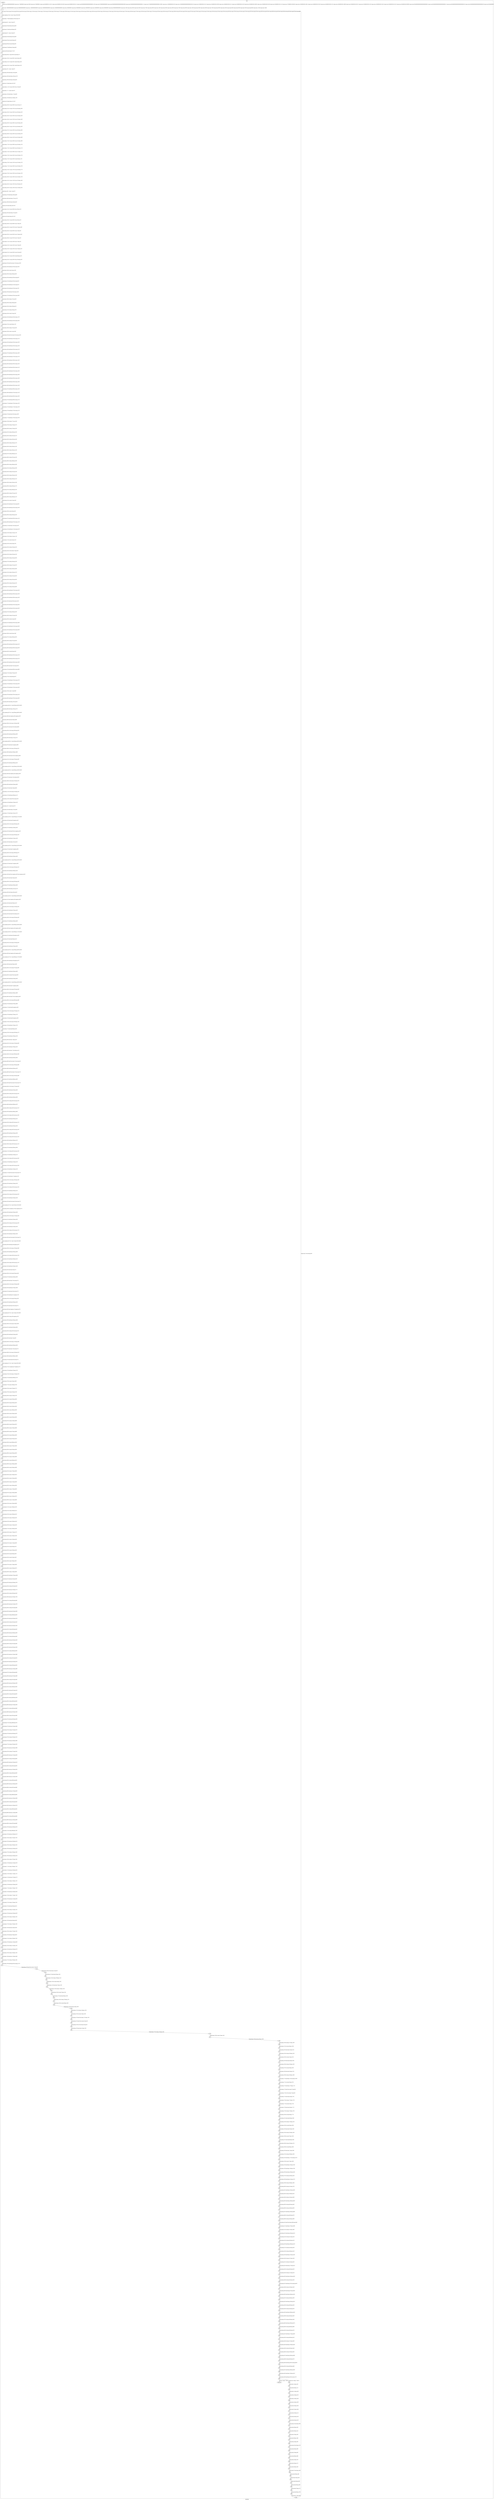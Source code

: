 digraph G {
label="Btor2XCFA";
subgraph cluster_0 {
label="main";
main_init[];
l1[];
l3[];
l4[];
l5[];
l6[];
l7[];
l8[];
l9[];
l10[];
l11[];
l12[];
l13[];
l14[];
l15[];
l16[];
l17[];
l18[];
l19[];
l20[];
l21[];
l22[];
l23[];
l24[];
l25[];
l26[];
l27[];
l28[];
l29[];
l30[];
l31[];
l32[];
l33[];
l34[];
l35[];
l36[];
l37[];
l38[];
l39[];
l40[];
l41[];
l42[];
l43[];
l44[];
l45[];
l46[];
l47[];
l48[];
l49[];
l50[];
l51[];
l52[];
l53[];
l54[];
l55[];
l56[];
l57[];
l58[];
l59[];
l60[];
l61[];
l62[];
l63[];
l64[];
l65[];
l66[];
l67[];
l68[];
l69[];
l70[];
l71[];
l72[];
l73[];
l74[];
l75[];
l76[];
l77[];
l78[];
l79[];
l80[];
l81[];
l82[];
l83[];
l84[];
l85[];
l86[];
l87[];
l88[];
l89[];
l90[];
l91[];
l92[];
l93[];
l94[];
l95[];
l96[];
l97[];
l98[];
l99[];
l100[];
l101[];
l102[];
l103[];
l104[];
l105[];
l106[];
l107[];
l108[];
l109[];
l110[];
l111[];
l112[];
l113[];
l114[];
l115[];
l116[];
l117[];
l118[];
l119[];
l120[];
l121[];
l122[];
l123[];
l124[];
l125[];
l126[];
l127[];
l128[];
l129[];
l130[];
l131[];
l132[];
l133[];
l134[];
l135[];
l136[];
l137[];
l138[];
l139[];
l140[];
l141[];
l142[];
l143[];
l144[];
l145[];
l146[];
l147[];
l148[];
l149[];
l150[];
l151[];
l152[];
l153[];
l154[];
l155[];
l156[];
l157[];
l158[];
l159[];
l160[];
l161[];
l162[];
l163[];
l164[];
l165[];
l166[];
l167[];
l168[];
l169[];
l170[];
l171[];
l172[];
l173[];
l174[];
l175[];
l176[];
l177[];
l178[];
l179[];
l180[];
l181[];
l182[];
l183[];
l184[];
l185[];
l186[];
l187[];
l188[];
l189[];
l190[];
l191[];
l192[];
l193[];
l194[];
l195[];
l196[];
l197[];
l198[];
l199[];
l200[];
l201[];
l202[];
l203[];
l204[];
l205[];
l206[];
l207[];
l208[];
l209[];
l210[];
l211[];
l212[];
l213[];
l214[];
l215[];
l216[];
l217[];
l218[];
l219[];
l220[];
l221[];
l222[];
l223[];
l224[];
l225[];
l226[];
l227[];
l228[];
l229[];
l230[];
l231[];
l232[];
l233[];
l234[];
l235[];
l236[];
l237[];
l238[];
l239[];
l240[];
l241[];
l242[];
l243[];
l244[];
l245[];
l246[];
l247[];
l248[];
l249[];
l250[];
l251[];
l252[];
l253[];
l254[];
l255[];
l256[];
l257[];
l258[];
l259[];
l260[];
l261[];
l262[];
l263[];
l264[];
l265[];
l266[];
l267[];
l268[];
l269[];
l270[];
l271[];
l272[];
l273[];
l274[];
l275[];
l276[];
l277[];
l278[];
l279[];
l280[];
l281[];
l282[];
l283[];
l284[];
l285[];
l286[];
l287[];
l288[];
l289[];
l290[];
l291[];
l292[];
l293[];
l294[];
l295[];
l296[];
l297[];
l298[];
l299[];
l300[];
l301[];
l302[];
l303[];
l304[];
l305[];
l306[];
l307[];
l308[];
l309[];
l310[];
l311[];
l312[];
l313[];
l314[];
l315[];
l316[];
l317[];
l318[];
l319[];
l320[];
l321[];
l322[];
l323[];
l324[];
l325[];
l326[];
l327[];
l328[];
l329[];
l330[];
l331[];
l332[];
l333[];
l334[];
l335[];
l336[];
l337[];
l338[];
l339[];
l340[];
l341[];
l342[];
l343[];
l344[];
l345[];
l346[];
l347[];
l348[];
l349[];
l350[];
l351[];
l352[];
l353[];
l354[];
l355[];
l356[];
l357[];
l358[];
l359[];
l360[];
l361[];
l362[];
l363[];
l364[];
l365[];
l366[];
l367[];
l368[];
l369[];
l370[];
l371[];
l372[];
l373[];
l374[];
l375[];
l376[];
l377[];
l378[];
l379[];
l380[];
l381[];
l382[];
l383[];
l384[];
l385[];
l386[];
l387[];
l388[];
l389[];
l390[];
l391[];
l392[];
l393[];
l394[];
l395[];
l396[];
l397[];
l398[];
l399[];
l400[];
l401[];
l402[];
l403[];
l404[];
l405[];
l406[];
l407[];
l408[];
l409[];
l410[];
l411[];
l412[];
l413[];
l414[];
l415[];
l416[];
l417[];
l418[];
l419[];
l420[];
l421[];
l422[];
l423[];
l424[];
l425[];
l426[];
l427[];
l428[];
l429[];
l430[];
l431[];
l432[];
l433[];
l434[];
l435[];
l436[];
l437[];
l438[];
l439[];
l440[];
l441[];
l442[];
l443[];
l444[];
l445[];
l446[];
l447[];
l448[];
l449[];
l450[];
l451[];
l452[];
l453[];
l454[];
l455[];
l456[];
l457[];
l458[];
l459[];
l460[];
l461[];
l462[];
l463[];
l464[];
l465[];
l466[];
l467[];
l468[];
l469[];
l470[];
l471[];
l472[];
l473[];
l474[];
l475[];
l476[];
l477[];
l478[];
l479[];
l480[];
l481[];
l482[];
l483[];
l484[];
l485[];
l486[];
l487[];
l488[];
l489[];
l490[];
l491[];
l492[];
l493[];
l494[];
l495[];
l496[];
l497[];
l498[];
l499[];
l500[];
l501[];
l502[];
l503[];
l504[];
l505[];
l506[];
l507[];
l508[];
l509[];
l510[];
l511[];
l512[];
l513[];
l514[];
l515[];
l516[];
l517[];
l518[];
l519[];
l520[];
l521[];
l522[];
l523[];
l524[];
l525[];
l526[];
l527[];
l528[];
l529[];
l530[];
l531[];
l532[];
l533[];
l534[];
l535[];
l536[];
l537[];
l538[];
l539[];
l540[];
l541[];
l542[];
l543[];
l544[];
l545[];
l546[];
l547[];
l548[];
l549[];
l550[];
l551[];
l552[];
l553[];
l554[];
l555[];
l556[];
l557[];
l558[];
l559[];
l560[];
l561[];
l562[];
l563[];
l564[];
l565[];
l566[];
l567[];
l568[];
l569[];
l570[];
l571[];
l572[];
l573[];
l574[];
l575[];
l576[];
l577[];
l578[];
l579[];
l580[];
l581[];
l582[];
l583[];
l584[];
l585[];
l586[];
l587[];
l588[];
l589[];
l590[];
l591[];
l592[];
l593[];
l594[];
l595[];
l596[];
l597[];
l598[];
l599[];
l600[];
l601[];
l602[];
l603[];
l604[];
l605[];
l606[];
l607[];
l608[];
l609[];
l610[];
l611[];
l612[];
l613[];
l614[];
l615[];
l616[];
l617[];
l618[];
l619[];
l620[];
l621[];
l622[];
l623[];
l624[];
l625[];
l626[];
l627[];
l628[];
l629[];
l630[];
l631[];
l632[];
l633[];
l634[];
l635[];
l636[];
l637[];
l638[];
l639[];
l640[];
l641[];
l642[];
l643[];
l644[];
l645[];
l646[];
l647[];
l648[];
l649[];
l650[];
l651[];
l652[];
l653[];
l654[];
l655[];
l656[];
l657[];
l658[];
l659[];
l660[];
l661[];
l662[];
main_error[];
l663[];
l664[];
l665[];
l666[];
l667[];
l668[];
l669[];
l670[];
l671[];
l672[];
l673[];
l674[];
l675[];
l676[];
l677[];
l678[];
l679[];
l680[];
l681[];
l682[];
l683[];
l684[];
l685[];
l686[];
l687[];
l688[];
l689[];
l690[];
l691[];
l692[];
l693[];
l694[];
l695[];
main_init -> l1 [label="[(assign const_6 #b0000000000000000),(assign const_17 #b00000000),(assign const_30 #b0),(assign const_75 #b00000001),(assign const_80 #b0000011011101011),(assign const_82 #b0000011001100100),(assign const_84 #b0000011000110111),(assign const_86 #b00000000000000000000000000111100),(assign const_87 #b0000000000000000),(assign const_89 #b00000000000000000000000000010000),(assign const_92 #b00000000000000000000000000001111),(assign const_107 #b00000000000000000000000011100001),(assign const_114 #b0000000010011010),(assign const_116 #b00000000000000000000000010010110),(assign const_122 #b0000100011011101),(assign const_124 #b0000100101100100),(assign const_126 #b0000100100110111),(assign const_128 #b0000100011011010),(assign const_130 #b0000100101100001),(assign const_132 #b0000100100110100),(assign const_135 #b0000011010111110),(assign const_137 #b0000011010010001),(assign const_142 #b0000100011100011),(assign const_144 #b0000100101101010),(assign const_146 #b0000100100111101),(assign const_148 #b0000100011100000),(assign const_150 #b0000100101100111),(assign const_152 #b0000100100111010),(assign const_154 #b0000100011100110),(assign const_156 #b0000100101101101),(assign const_158 #b0000100101000000),(assign const_382 #b00000000000000000000000000000001),(assign const_385 #b00000000000000000000000000000111),(assign const_394 #b00000000000000000000000000001010),(assign const_403 #b00000000000000000000000000000100),(assign const_526 #b00000000)] "];
l3 -> l4 [label="[(havoc input_79),(havoc input_81),(havoc input_83),(havoc input_85),(havoc input_104),(havoc input_113),(havoc input_115),(havoc input_121),(havoc input_123),(havoc input_125),(havoc input_127),(havoc input_129),(havoc input_131),(havoc input_133),(havoc input_134),(havoc input_136),(havoc input_138),(havoc input_139),(havoc input_140),(havoc input_141),(havoc input_143),(havoc input_145),(havoc input_147),(havoc input_149),(havoc input_151),(havoc input_153),(havoc input_155),(havoc input_157),(havoc input_159),(havoc input_185),(havoc input_197),(havoc input_198),(havoc input_202),(havoc input_203),(havoc input_207),(havoc input_210),(havoc input_213),(havoc input_214),(havoc input_218),(havoc input_219),(havoc input_220),(havoc input_236),(havoc input_276),(havoc input_310),(havoc input_312),(havoc input_322),(havoc input_325),(havoc input_329),(havoc input_333),(havoc input_336),(havoc input_343),(havoc input_345),(havoc input_353),(havoc input_367),(havoc input_369)] "];
l4 -> l5 [label="[(assign comparison_76 (ite (= const_75 state_18) #b1 #b0))] "];
l5 -> l6 [label="[(assign binary_77 (bvand comparison_76 (bvnot state_73)))] "];
l6 -> l7 [label="[(assign binary_88 (++ state_15 const_87))] "];
l7 -> l8 [label="[(assign binary_90 (bvashr binary_88 const_89))] "];
l8 -> l9 [label="[(assign binary_91 (bvadd const_86 binary_90))] "];
l9 -> l10 [label="[(assign binary_93 (++ state_13 const_87))] "];
l10 -> l11 [label="[(assign binary_94 (bvashr binary_93 const_89))] "];
l11 -> l12 [label="[(assign binary_95 (bvmul const_92 binary_94))] "];
l12 -> l13 [label="[(assign binary_96 (bvmul const_92 binary_95))] "];
l13 -> l14 [label="[(assign binary_97 (bvadd binary_91 binary_96))] "];
l14 -> l15 [label="[(assign slice_98 (extract binary_97 0 16))] "];
l15 -> l16 [label="[(assign ternary_99 (ite (= input_85 #b1) slice_98 state_7))] "];
l16 -> l17 [label="[(assign ternary_100 (ite (= input_83 #b1) const_84 ternary_99))] "];
l17 -> l18 [label="[(assign ternary_101 (ite (= input_81 #b1) const_82 ternary_100))] "];
l18 -> l19 [label="[(assign ternary_102 (ite (= input_79 #b1) const_80 ternary_101))] "];
l19 -> l20 [label="[(assign binary_105 (++ state_7 const_87))] "];
l20 -> l21 [label="[(assign binary_106 (bvashr binary_105 const_89))] "];
l21 -> l22 [label="[(assign binary_108 (bvsrem binary_106 const_107))] "];
l22 -> l23 [label="[(assign binary_109 (bvsdiv binary_108 const_92))] "];
l23 -> l24 [label="[(assign slice_110 (extract binary_109 0 16))] "];
l24 -> l25 [label="[(assign ternary_111 (ite (= input_104 #b1) slice_110 state_9))] "];
l25 -> l26 [label="[(assign binary_117 (++ state_9 const_87))] "];
l26 -> l27 [label="[(assign binary_118 (bvashr binary_117 const_89))] "];
l27 -> l28 [label="[(assign binary_119 (bvadd const_116 binary_118))] "];
l28 -> l29 [label="[(assign slice_120 (extract binary_119 0 16))] "];
l29 -> l30 [label="[(assign ternary_160 (ite (= input_159 #b1) const_132 state_11))] "];
l30 -> l31 [label="[(assign ternary_161 (ite (= input_157 #b1) const_158 ternary_160))] "];
l31 -> l32 [label="[(assign ternary_162 (ite (= input_155 #b1) const_156 ternary_161))] "];
l32 -> l33 [label="[(assign ternary_163 (ite (= input_153 #b1) const_154 ternary_162))] "];
l33 -> l34 [label="[(assign ternary_164 (ite (= input_151 #b1) const_152 ternary_163))] "];
l34 -> l35 [label="[(assign ternary_165 (ite (= input_149 #b1) const_150 ternary_164))] "];
l35 -> l36 [label="[(assign ternary_166 (ite (= input_147 #b1) const_148 ternary_165))] "];
l36 -> l37 [label="[(assign ternary_167 (ite (= input_145 #b1) const_146 ternary_166))] "];
l37 -> l38 [label="[(assign ternary_168 (ite (= input_143 #b1) const_144 ternary_167))] "];
l38 -> l39 [label="[(assign ternary_169 (ite (= input_141 #b1) const_142 ternary_168))] "];
l39 -> l40 [label="[(assign ternary_170 (ite (= input_140 #b1) const_132 ternary_169))] "];
l40 -> l41 [label="[(assign ternary_171 (ite (= input_139 #b1) const_130 ternary_170))] "];
l41 -> l42 [label="[(assign ternary_172 (ite (= input_138 #b1) const_128 ternary_171))] "];
l42 -> l43 [label="[(assign ternary_173 (ite (= input_136 #b1) const_137 ternary_172))] "];
l43 -> l44 [label="[(assign ternary_174 (ite (= input_134 #b1) const_135 ternary_173))] "];
l44 -> l45 [label="[(assign ternary_175 (ite (= input_133 #b1) const_84 ternary_174))] "];
l45 -> l46 [label="[(assign ternary_176 (ite (= input_131 #b1) const_132 ternary_175))] "];
l46 -> l47 [label="[(assign ternary_177 (ite (= input_129 #b1) const_130 ternary_176))] "];
l47 -> l48 [label="[(assign ternary_178 (ite (= input_127 #b1) const_128 ternary_177))] "];
l48 -> l49 [label="[(assign ternary_179 (ite (= input_125 #b1) const_126 ternary_178))] "];
l49 -> l50 [label="[(assign ternary_180 (ite (= input_123 #b1) const_124 ternary_179))] "];
l50 -> l51 [label="[(assign ternary_181 (ite (= input_121 #b1) const_122 ternary_180))] "];
l51 -> l52 [label="[(assign ternary_182 (ite (= input_115 #b1) slice_120 ternary_181))] "];
l52 -> l53 [label="[(assign ternary_183 (ite (= input_113 #b1) const_114 ternary_182))] "];
l53 -> l54 [label="[(assign binary_186 (++ state_11 const_87))] "];
l54 -> l55 [label="[(assign binary_187 (bvashr binary_186 const_89))] "];
l55 -> l56 [label="[(assign binary_188 (bvsrem binary_187 const_107))] "];
l56 -> l57 [label="[(assign binary_189 (bvsdiv binary_188 const_92))] "];
l57 -> l58 [label="[(assign slice_190 (extract binary_189 0 16))] "];
l58 -> l59 [label="[(assign ternary_191 (ite (= input_185 #b1) slice_190 state_13))] "];
l59 -> l60 [label="[(assign binary_193 (bvsrem binary_187 const_92))] "];
l60 -> l61 [label="[(assign slice_194 (extract binary_193 0 16))] "];
l61 -> l62 [label="[(assign ternary_195 (ite (= input_185 #b1) slice_194 state_15))] "];
l62 -> l63 [label="[(assign ternary_199 (ite (= input_198 #b1) const_75 state_18))] "];
l63 -> l64 [label="[(assign ternary_200 (ite (= input_197 #b1) const_75 ternary_199))] "];
l64 -> l65 [label="[(assign ternary_204 (ite (= input_203 #b1) const_75 state_20))] "];
l65 -> l66 [label="[(assign ternary_205 (ite (= input_202 #b1) const_75 ternary_204))] "];
l66 -> l67 [label="[(assign ternary_208 (ite (= input_207 #b1) const_75 state_22))] "];
l67 -> l68 [label="[(assign ternary_211 (ite (= input_210 #b1) const_75 state_24))] "];
l68 -> l69 [label="[(assign ternary_215 (ite (= input_214 #b1) const_75 state_26))] "];
l69 -> l70 [label="[(assign ternary_216 (ite (= input_213 #b1) const_75 ternary_215))] "];
l70 -> l71 [label="[(assign ternary_221 (ite (= input_220 #b1) const_132 state_28))] "];
l71 -> l72 [label="[(assign ternary_222 (ite (= input_219 #b1) slice_98 ternary_221))] "];
l72 -> l73 [label="[(assign ternary_223 (ite (= input_218 #b1) slice_120 ternary_222))] "];
l73 -> l74 [label="[(assign binary_225 (bvand (bvnot state_31) (bvnot input_159)))] "];
l74 -> l75 [label="[(assign binary_226 (bvand binary_225 (bvnot input_220)))] "];
l75 -> l76 [label="[(assign binary_228 (bvor state_33 input_159))] "];
l76 -> l77 [label="[(assign binary_229 (bvor binary_228 input_220))] "];
l77 -> l78 [label="[(assign binary_230 (bvand binary_229 (bvnot input_85)))] "];
l78 -> l79 [label="[(assign binary_231 (bvand binary_230 (bvnot input_83)))] "];
l79 -> l80 [label="[(assign binary_232 (bvand binary_231 (bvnot input_81)))] "];
l80 -> l81 [label="[(assign binary_233 (bvand binary_232 (bvnot input_79)))] "];
l81 -> l82 [label="[(assign binary_235 (bvand state_35 (bvnot input_104)))] "];
l82 -> l83 [label="[(assign binary_237 (bvand binary_235 (bvnot input_236)))] "];
l83 -> l84 [label="[(assign binary_238 (bvor binary_237 input_85))] "];
l84 -> l85 [label="[(assign binary_239 (bvor binary_238 input_83))] "];
l85 -> l86 [label="[(assign binary_240 (bvor binary_239 input_81))] "];
l86 -> l87 [label="[(assign binary_241 (bvor binary_240 input_79))] "];
l87 -> l88 [label="[(assign binary_243 (bvor state_37 input_104))] "];
l88 -> l89 [label="[(assign binary_244 (bvand binary_243 (bvnot input_115)))] "];
l89 -> l90 [label="[(assign binary_245 (bvand binary_244 (bvnot input_218)))] "];
l90 -> l91 [label="[(assign binary_247 (bvor state_39 input_115))] "];
l91 -> l92 [label="[(assign binary_248 (bvor binary_247 input_218))] "];
l92 -> l93 [label="[(assign binary_250 (bvor state_41 input_236))] "];
l93 -> l94 [label="[(assign binary_252 (bvand (bvnot state_43) (bvnot input_159)))] "];
l94 -> l95 [label="[(assign binary_253 (bvand binary_252 (bvnot input_157)))] "];
l95 -> l96 [label="[(assign binary_254 (bvand binary_253 (bvnot input_155)))] "];
l96 -> l97 [label="[(assign binary_255 (bvand binary_254 (bvnot input_153)))] "];
l97 -> l98 [label="[(assign binary_256 (bvand binary_255 (bvnot input_151)))] "];
l98 -> l99 [label="[(assign binary_257 (bvand binary_256 (bvnot input_149)))] "];
l99 -> l100 [label="[(assign binary_258 (bvand binary_257 (bvnot input_147)))] "];
l100 -> l101 [label="[(assign binary_259 (bvand binary_258 (bvnot input_145)))] "];
l101 -> l102 [label="[(assign binary_260 (bvand binary_259 (bvnot input_143)))] "];
l102 -> l103 [label="[(assign binary_261 (bvand binary_260 (bvnot input_141)))] "];
l103 -> l104 [label="[(assign binary_262 (bvand binary_261 (bvnot input_140)))] "];
l104 -> l105 [label="[(assign binary_263 (bvand binary_262 (bvnot input_139)))] "];
l105 -> l106 [label="[(assign binary_264 (bvand binary_263 (bvnot input_138)))] "];
l106 -> l107 [label="[(assign binary_265 (bvand binary_264 (bvnot input_136)))] "];
l107 -> l108 [label="[(assign binary_266 (bvand binary_265 (bvnot input_134)))] "];
l108 -> l109 [label="[(assign binary_267 (bvand binary_266 (bvnot input_133)))] "];
l109 -> l110 [label="[(assign binary_268 (bvand binary_267 (bvnot input_131)))] "];
l110 -> l111 [label="[(assign binary_269 (bvand binary_268 (bvnot input_129)))] "];
l111 -> l112 [label="[(assign binary_270 (bvand binary_269 (bvnot input_127)))] "];
l112 -> l113 [label="[(assign binary_271 (bvand binary_270 (bvnot input_125)))] "];
l113 -> l114 [label="[(assign binary_272 (bvand binary_271 (bvnot input_123)))] "];
l114 -> l115 [label="[(assign binary_273 (bvand binary_272 (bvnot input_121)))] "];
l115 -> l116 [label="[(assign binary_275 (bvand state_45 (bvnot input_185)))] "];
l116 -> l117 [label="[(assign binary_277 (bvand binary_275 (bvnot input_276)))] "];
l117 -> l118 [label="[(assign binary_278 (bvor binary_277 input_159))] "];
l118 -> l119 [label="[(assign binary_279 (bvor binary_278 input_157))] "];
l119 -> l120 [label="[(assign binary_280 (bvor binary_279 input_155))] "];
l120 -> l121 [label="[(assign binary_281 (bvor binary_280 input_153))] "];
l121 -> l122 [label="[(assign binary_282 (bvor binary_281 input_151))] "];
l122 -> l123 [label="[(assign binary_283 (bvor binary_282 input_149))] "];
l123 -> l124 [label="[(assign binary_284 (bvor binary_283 input_147))] "];
l124 -> l125 [label="[(assign binary_285 (bvor binary_284 input_145))] "];
l125 -> l126 [label="[(assign binary_286 (bvor binary_285 input_143))] "];
l126 -> l127 [label="[(assign binary_287 (bvor binary_286 input_141))] "];
l127 -> l128 [label="[(assign binary_288 (bvor binary_287 input_140))] "];
l128 -> l129 [label="[(assign binary_289 (bvor binary_288 input_139))] "];
l129 -> l130 [label="[(assign binary_290 (bvor binary_289 input_138))] "];
l130 -> l131 [label="[(assign binary_291 (bvor binary_290 input_136))] "];
l131 -> l132 [label="[(assign binary_292 (bvor binary_291 input_134))] "];
l132 -> l133 [label="[(assign binary_293 (bvor binary_292 input_133))] "];
l133 -> l134 [label="[(assign binary_294 (bvor binary_293 input_131))] "];
l134 -> l135 [label="[(assign binary_295 (bvor binary_294 input_129))] "];
l135 -> l136 [label="[(assign binary_296 (bvor binary_295 input_127))] "];
l136 -> l137 [label="[(assign binary_297 (bvor binary_296 input_125))] "];
l137 -> l138 [label="[(assign binary_298 (bvor binary_297 input_123))] "];
l138 -> l139 [label="[(assign binary_299 (bvor binary_298 input_121))] "];
l139 -> l140 [label="[(assign binary_301 (bvor state_47 input_185))] "];
l140 -> l141 [label="[(assign binary_302 (bvand binary_301 (bvnot input_85)))] "];
l141 -> l142 [label="[(assign binary_303 (bvand binary_302 (bvnot input_219)))] "];
l142 -> l143 [label="[(assign binary_305 (bvor state_49 input_85))] "];
l143 -> l144 [label="[(assign binary_306 (bvor binary_305 input_219))] "];
l144 -> l145 [label="[(assign binary_307 (bvand binary_306 (bvnot input_115)))] "];
l145 -> l146 [label="[(assign binary_308 (bvand binary_307 (bvnot input_113)))] "];
l146 -> l147 [label="[(assign binary_311 (bvand state_51 (bvnot input_310)))] "];
l147 -> l148 [label="[(assign binary_313 (bvand binary_311 (bvnot input_312)))] "];
l148 -> l149 [label="[(assign binary_314 (bvor binary_313 input_115))] "];
l149 -> l150 [label="[(assign binary_315 (bvor binary_314 input_113))] "];
l150 -> l151 [label="[(assign binary_317 (bvor state_53 input_312))] "];
l151 -> l152 [label="[(assign binary_319 (bvor state_55 input_276))] "];
l152 -> l153 [label="[(assign binary_320 (bvor binary_319 input_310))] "];
l153 -> l154 [label="[(assign binary_323 (bvor (bvnot state_57) input_322))] "];
l154 -> l155 [label="[(assign binary_324 (bvor binary_323 input_214))] "];
l155 -> l156 [label="[(assign binary_326 (bvor binary_324 input_325))] "];
l156 -> l157 [label="[(assign binary_327 (bvor binary_326 input_210))] "];
l157 -> l158 [label="[(assign binary_328 (bvor binary_327 input_207))] "];
l158 -> l159 [label="[(assign binary_330 (bvor binary_328 input_329))] "];
l159 -> l160 [label="[(assign binary_331 (bvor binary_330 input_197))] "];
l160 -> l161 [label="[(assign binary_332 (bvor binary_331 input_202))] "];
l161 -> l162 [label="[(assign binary_334 (bvor binary_332 input_333))] "];
l162 -> l163 [label="[(assign binary_335 (bvor binary_334 input_213))] "];
l163 -> l164 [label="[(assign binary_337 (bvor binary_335 input_336))] "];
l164 -> l165 [label="[(assign binary_338 (bvand binary_337 (bvnot input_220)))] "];
l165 -> l166 [label="[(assign binary_339 (bvand binary_338 (bvnot input_219)))] "];
l166 -> l167 [label="[(assign binary_340 (bvand binary_339 (bvnot input_218)))] "];
l167 -> l168 [label="[(assign binary_342 (bvand state_59 (bvnot input_322)))] "];
l168 -> l169 [label="[(assign binary_344 (bvand binary_342 (bvnot input_343)))] "];
l169 -> l170 [label="[(assign binary_346 (bvand binary_344 (bvnot input_345)))] "];
l170 -> l171 [label="[(assign binary_347 (bvor binary_346 input_220))] "];
l171 -> l172 [label="[(assign binary_348 (bvor binary_347 input_219))] "];
l172 -> l173 [label="[(assign binary_350 (bvor state_61 input_343))] "];
l173 -> l174 [label="[(assign binary_351 (bvand binary_350 (bvnot input_198)))] "];
l174 -> l175 [label="[(assign binary_352 (bvand binary_351 (bvnot input_203)))] "];
l175 -> l176 [label="[(assign binary_354 (bvand binary_352 (bvnot input_353)))] "];
l176 -> l177 [label="[(assign binary_356 (bvor state_63 input_198))] "];
l177 -> l178 [label="[(assign binary_357 (bvor binary_356 input_203))] "];
l178 -> l179 [label="[(assign binary_358 (bvor binary_357 input_353))] "];
l179 -> l180 [label="[(assign binary_359 (bvand binary_358 (bvnot input_214)))] "];
l180 -> l181 [label="[(assign binary_360 (bvand binary_359 (bvnot input_325)))] "];
l181 -> l182 [label="[(assign binary_362 (bvor state_65 input_345))] "];
l182 -> l183 [label="[(assign binary_363 (bvand binary_362 (bvnot input_210)))] "];
l183 -> l184 [label="[(assign binary_364 (bvand binary_363 (bvnot input_207)))] "];
l184 -> l185 [label="[(assign binary_365 (bvand binary_364 (bvnot input_329)))] "];
l185 -> l186 [label="[(assign binary_368 (bvand state_67 (bvnot input_367)))] "];
l186 -> l187 [label="[(assign binary_370 (bvand binary_368 (bvnot input_369)))] "];
l187 -> l188 [label="[(assign binary_371 (bvor binary_370 input_218))] "];
l188 -> l189 [label="[(assign binary_373 (bvor state_69 input_367))] "];
l189 -> l190 [label="[(assign binary_374 (bvand binary_373 (bvnot input_197)))] "];
l190 -> l191 [label="[(assign binary_375 (bvand binary_374 (bvnot input_202)))] "];
l191 -> l192 [label="[(assign binary_376 (bvand binary_375 (bvnot input_333)))] "];
l192 -> l193 [label="[(assign binary_378 (bvor state_71 input_369))] "];
l193 -> l194 [label="[(assign binary_379 (bvand binary_378 (bvnot input_213)))] "];
l194 -> l195 [label="[(assign binary_380 (bvand binary_379 (bvnot input_336)))] "];
l195 -> l196 [label="[(assign binary_383 (bvsrem binary_106 const_92))] "];
l196 -> l197 [label="[(assign comparison_384 (ite (= const_382 binary_383) #b1 #b0))] "];
l197 -> l198 [label="[(assign binary_386 (bvsdiv binary_106 const_107))] "];
l198 -> l199 [label="[(assign comparison_387 (ite (= const_385 binary_386) #b1 #b0))] "];
l199 -> l200 [label="[(assign binary_388 (bvand comparison_384 comparison_387))] "];
l200 -> l201 [label="[(assign binary_389 (bvand state_35 binary_388))] "];
l201 -> l202 [label="[(assign binary_390 (bvor (bvnot input_104) binary_389))] "];
l202 -> l203 [label="[(assign binary_391 (bvand state_35 (bvnot binary_388)))] "];
l203 -> l204 [label="[(assign binary_392 (bvor (bvnot input_236) binary_391))] "];
l204 -> l205 [label="[(assign binary_393 (bvand binary_390 binary_392))] "];
l205 -> l206 [label="[(assign binary_395 (bvsdiv binary_187 const_107))] "];
l206 -> l207 [label="[(assign comparison_396 (ite (= const_394 binary_395) #b1 #b0))] "];
l207 -> l208 [label="[(assign binary_397 (bvand state_45 comparison_396))] "];
l208 -> l209 [label="[(assign binary_398 (bvor (bvnot input_185) binary_397))] "];
l209 -> l210 [label="[(assign binary_399 (bvand binary_393 binary_398))] "];
l210 -> l211 [label="[(assign binary_400 (bvand state_45 (bvnot comparison_396)))] "];
l211 -> l212 [label="[(assign binary_401 (bvor (bvnot input_276) binary_400))] "];
l212 -> l213 [label="[(assign binary_402 (bvand binary_399 binary_401))] "];
l213 -> l214 [label="[(assign comparison_404 (ite (= const_403 binary_193) #b1 #b0))] "];
l214 -> l215 [label="[(assign comparison_405 (ite (= const_394 binary_189) #b1 #b0))] "];
l215 -> l216 [label="[(assign binary_406 (bvand comparison_404 comparison_405))] "];
l216 -> l217 [label="[(assign binary_407 (bvand state_51 (bvnot binary_406)))] "];
l217 -> l218 [label="[(assign binary_408 (bvor (bvnot input_310) binary_407))] "];
l218 -> l219 [label="[(assign binary_409 (bvand binary_402 binary_408))] "];
l219 -> l220 [label="[(assign binary_410 (bvand state_51 binary_406))] "];
l220 -> l221 [label="[(assign binary_411 (bvor (bvnot input_312) binary_410))] "];
l221 -> l222 [label="[(assign binary_412 (bvand binary_409 binary_411))] "];
l222 -> l223 [label="[(assign binary_413 (bvor state_59 (bvnot input_322)))] "];
l223 -> l224 [label="[(assign binary_414 (bvand binary_412 binary_413))] "];
l224 -> l225 [label="[(assign binary_415 (++ state_28 const_87))] "];
l225 -> l226 [label="[(assign binary_416 (bvashr binary_415 const_89))] "];
l226 -> l227 [label="[(assign binary_417 (bvsdiv binary_416 const_107))] "];
l227 -> l228 [label="[(assign comparison_418 (ite (= const_382 binary_417) #b1 #b0))] "];
l228 -> l229 [label="[(assign binary_419 (bvand state_59 comparison_418))] "];
l229 -> l230 [label="[(assign binary_420 (bvor (bvnot input_343) binary_419))] "];
l230 -> l231 [label="[(assign binary_421 (bvand binary_414 binary_420))] "];
l231 -> l232 [label="[(assign binary_422 (bvand state_59 (bvnot comparison_418)))] "];
l232 -> l233 [label="[(assign binary_423 (bvor (bvnot input_345) binary_422))] "];
l233 -> l234 [label="[(assign binary_424 (bvand binary_421 binary_423))] "];
l234 -> l235 [label="[(assign binary_425 (bvsrem binary_416 const_92))] "];
l235 -> l236 [label="[(assign comparison_426 (ite (= const_382 binary_425) #b1 #b0))] "];
l236 -> l237 [label="[(assign binary_427 (bvand state_61 comparison_426))] "];
l237 -> l238 [label="[(assign binary_428 (bvor (bvnot input_198) binary_427))] "];
l238 -> l239 [label="[(assign binary_429 (bvand binary_424 binary_428))] "];
l239 -> l240 [label="[(assign comparison_430 (ite (= const_403 binary_425) #b1 #b0))] "];
l240 -> l241 [label="[(assign binary_431 (bvand state_61 comparison_430))] "];
l241 -> l242 [label="[(assign binary_432 (bvor (bvnot input_203) binary_431))] "];
l242 -> l243 [label="[(assign binary_433 (bvand binary_429 binary_432))] "];
l243 -> l244 [label="[(assign binary_434 (bvand (bvnot comparison_426) (bvnot comparison_430)))] "];
l244 -> l245 [label="[(assign binary_435 (bvand state_61 binary_434))] "];
l245 -> l246 [label="[(assign binary_436 (bvor (bvnot input_353) binary_435))] "];
l246 -> l247 [label="[(assign binary_437 (bvand binary_433 binary_436))] "];
l247 -> l248 [label="[(assign binary_438 (bvsrem binary_416 const_107))] "];
l248 -> l249 [label="[(assign binary_439 (bvsdiv binary_438 const_92))] "];
l249 -> l250 [label="[(assign comparison_440 (ite (= const_394 binary_439) #b1 #b0))] "];
l250 -> l251 [label="[(assign binary_441 (bvand comparison_430 comparison_440))] "];
l251 -> l252 [label="[(assign binary_442 (bvand state_63 binary_441))] "];
l252 -> l253 [label="[(assign binary_443 (bvor (bvnot input_214) binary_442))] "];
l253 -> l254 [label="[(assign binary_444 (bvand binary_437 binary_443))] "];
l254 -> l255 [label="[(assign binary_445 (bvand state_63 (bvnot binary_441)))] "];
l255 -> l256 [label="[(assign binary_446 (bvor (bvnot input_325) binary_445))] "];
l256 -> l257 [label="[(assign binary_447 (bvand binary_444 binary_446))] "];
l257 -> l258 [label="[(assign comparison_448 (ite (= const_385 binary_439) #b1 #b0))] "];
l258 -> l259 [label="[(assign binary_449 (bvand comparison_426 comparison_448))] "];
l259 -> l260 [label="[(assign comparison_450 (ite (= const_394 binary_417) #b1 #b0))] "];
l260 -> l261 [label="[(assign binary_451 (bvand binary_449 comparison_450))] "];
l261 -> l262 [label="[(assign binary_452 (bvand state_65 binary_451))] "];
l262 -> l263 [label="[(assign binary_453 (bvor (bvnot input_210) binary_452))] "];
l263 -> l264 [label="[(assign binary_454 (bvand binary_447 binary_453))] "];
l264 -> l265 [label="[(assign comparison_455 (ite (= const_403 binary_439) #b1 #b0))] "];
l265 -> l266 [label="[(assign binary_456 (bvand comparison_426 comparison_455))] "];
l266 -> l267 [label="[(assign comparison_457 (ite (= const_385 binary_417) #b1 #b0))] "];
l267 -> l268 [label="[(assign binary_458 (bvand binary_456 comparison_457))] "];
l268 -> l269 [label="[(assign binary_459 (bvand state_65 binary_458))] "];
l269 -> l270 [label="[(assign binary_460 (bvor (bvnot input_207) binary_459))] "];
l270 -> l271 [label="[(assign binary_461 (bvand binary_454 binary_460))] "];
l271 -> l272 [label="[(assign binary_462 (bvor state_65 (bvnot input_329)))] "];
l272 -> l273 [label="[(assign binary_463 (bvand binary_461 binary_462))] "];
l273 -> l274 [label="[(assign comparison_464 (ite (= const_382 binary_439) #b1 #b0))] "];
l274 -> l275 [label="[(assign binary_465 (bvand state_67 comparison_464))] "];
l275 -> l276 [label="[(assign binary_466 (bvor (bvnot input_367) binary_465))] "];
l276 -> l277 [label="[(assign binary_467 (bvand binary_463 binary_466))] "];
l277 -> l278 [label="[(assign binary_468 (bvand state_67 (bvnot comparison_464)))] "];
l278 -> l279 [label="[(assign binary_469 (bvor (bvnot input_369) binary_468))] "];
l279 -> l280 [label="[(assign binary_470 (bvand binary_467 binary_469))] "];
l280 -> l281 [label="[(assign binary_471 (bvand state_69 comparison_426))] "];
l281 -> l282 [label="[(assign binary_472 (bvor (bvnot input_197) binary_471))] "];
l282 -> l283 [label="[(assign binary_473 (bvand binary_470 binary_472))] "];
l283 -> l284 [label="[(assign binary_474 (bvand state_69 comparison_430))] "];
l284 -> l285 [label="[(assign binary_475 (bvor (bvnot input_202) binary_474))] "];
l285 -> l286 [label="[(assign binary_476 (bvand binary_473 binary_475))] "];
l286 -> l287 [label="[(assign binary_477 (bvand state_69 binary_434))] "];
l287 -> l288 [label="[(assign binary_478 (bvor (bvnot input_333) binary_477))] "];
l288 -> l289 [label="[(assign binary_479 (bvand binary_476 binary_478))] "];
l289 -> l290 [label="[(assign binary_480 (bvand state_71 binary_441))] "];
l290 -> l291 [label="[(assign binary_481 (bvor (bvnot input_213) binary_480))] "];
l291 -> l292 [label="[(assign binary_482 (bvand binary_479 binary_481))] "];
l292 -> l293 [label="[(assign binary_483 (bvand state_71 (bvnot binary_441)))] "];
l293 -> l294 [label="[(assign binary_484 (bvor (bvnot input_336) binary_483))] "];
l294 -> l295 [label="[(assign binary_485 (bvand binary_482 binary_484))] "];
l295 -> l296 [label="[(assign binary_486 (bvand (bvnot state_31) (bvnot state_43)))] "];
l296 -> l297 [label="[(assign binary_487 (bvor (bvnot input_159) binary_486))] "];
l297 -> l298 [label="[(assign binary_488 (bvand binary_485 binary_487))] "];
l298 -> l299 [label="[(assign binary_489 (bvand (bvnot state_31) (bvnot state_57)))] "];
l299 -> l300 [label="[(assign binary_490 (bvor (bvnot input_220) binary_489))] "];
l300 -> l301 [label="[(assign binary_491 (bvand binary_488 binary_490))] "];
l301 -> l302 [label="[(assign binary_492 (bvand (bvnot state_43) (bvnot state_57)))] "];
l302 -> l303 [label="[(assign binary_493 (bvor (bvnot input_157) binary_492))] "];
l303 -> l304 [label="[(assign binary_494 (bvand binary_491 binary_493))] "];
l304 -> l305 [label="[(assign binary_495 (bvor binary_492 (bvnot input_155)))] "];
l305 -> l306 [label="[(assign binary_496 (bvand binary_494 binary_495))] "];
l306 -> l307 [label="[(assign binary_497 (bvor binary_492 (bvnot input_153)))] "];
l307 -> l308 [label="[(assign binary_498 (bvand binary_496 binary_497))] "];
l308 -> l309 [label="[(assign binary_499 (bvor binary_492 (bvnot input_151)))] "];
l309 -> l310 [label="[(assign binary_500 (bvand binary_498 binary_499))] "];
l310 -> l311 [label="[(assign binary_501 (bvor binary_492 (bvnot input_149)))] "];
l311 -> l312 [label="[(assign binary_502 (bvand binary_500 binary_501))] "];
l312 -> l313 [label="[(assign binary_503 (bvor binary_492 (bvnot input_147)))] "];
l313 -> l314 [label="[(assign binary_504 (bvand binary_502 binary_503))] "];
l314 -> l315 [label="[(assign binary_505 (bvor binary_492 (bvnot input_145)))] "];
l315 -> l316 [label="[(assign binary_506 (bvand binary_504 binary_505))] "];
l316 -> l317 [label="[(assign binary_507 (bvor binary_492 (bvnot input_143)))] "];
l317 -> l318 [label="[(assign binary_508 (bvand binary_506 binary_507))] "];
l318 -> l319 [label="[(assign binary_509 (bvor binary_492 (bvnot input_141)))] "];
l319 -> l320 [label="[(assign binary_510 (bvand binary_508 binary_509))] "];
l320 -> l321 [label="[(assign binary_511 (bvor binary_492 (bvnot input_140)))] "];
l321 -> l322 [label="[(assign binary_512 (bvand binary_510 binary_511))] "];
l322 -> l323 [label="[(assign binary_513 (bvor binary_492 (bvnot input_139)))] "];
l323 -> l324 [label="[(assign binary_514 (bvand binary_512 binary_513))] "];
l324 -> l325 [label="[(assign binary_515 (bvor binary_492 (bvnot input_138)))] "];
l325 -> l326 [label="[(assign binary_516 (bvand binary_514 binary_515))] "];
l326 -> l327 [label="[(assign binary_517 (bvand (bvnot state_43) (bvnot state_57)))] "];
l327 -> l328 [label="[(assign binary_518 (bvand binary_517 comparison_76))] "];
l328 -> l329 [label="[(assign binary_519 (bvor (bvnot input_136) binary_518))] "];
l329 -> l330 [label="[(assign binary_520 (bvand binary_516 binary_519))] "];
l330 -> l331 [label="[(assign binary_521 (bvor binary_518 (bvnot input_134)))] "];
l331 -> l332 [label="[(assign binary_522 (bvand binary_520 binary_521))] "];
l332 -> l333 [label="[(assign binary_523 (bvor binary_518 (bvnot input_133)))] "];
l333 -> l334 [label="[(assign binary_524 (bvand binary_522 binary_523))] "];
l334 -> l335 [label="[(assign binary_525 (bvand (bvnot state_43) (bvnot state_57)))] "];
l335 -> l336 [label="[(assign comparison_527 (ite (= const_526 state_24) #b1 #b0))] "];
l336 -> l337 [label="[(assign binary_528 (bvor comparison_76 (bvnot comparison_527)))] "];
l337 -> l338 [label="[(assign binary_529 (bvand binary_525 binary_528))] "];
l338 -> l339 [label="[(assign binary_530 (bvor (bvnot input_131) binary_529))] "];
l339 -> l340 [label="[(assign binary_531 (bvand binary_524 binary_530))] "];
l340 -> l341 [label="[(assign binary_532 (bvor binary_518 (bvnot input_129)))] "];
l341 -> l342 [label="[(assign binary_533 (bvand binary_531 binary_532))] "];
l342 -> l343 [label="[(assign binary_534 (bvor binary_518 (bvnot input_127)))] "];
l343 -> l344 [label="[(assign binary_535 (bvand binary_533 binary_534))] "];
l344 -> l345 [label="[(assign binary_536 (bvand (bvnot state_43) (bvnot state_57)))] "];
l345 -> l346 [label="[(assign comparison_537 (ite (= const_75 state_20) #b1 #b0))] "];
l346 -> l347 [label="[(assign binary_538 (bvand binary_536 comparison_537))] "];
l347 -> l348 [label="[(assign binary_539 (bvor (bvnot input_125) binary_538))] "];
l348 -> l349 [label="[(assign binary_540 (bvand binary_535 binary_539))] "];
l349 -> l350 [label="[(assign binary_541 (bvor binary_538 (bvnot input_123)))] "];
l350 -> l351 [label="[(assign binary_542 (bvand binary_540 binary_541))] "];
l351 -> l352 [label="[(assign binary_543 (bvor binary_538 (bvnot input_121)))] "];
l352 -> l353 [label="[(assign binary_544 (bvand binary_542 binary_543))] "];
l353 -> l354 [label="[(assign binary_545 (bvand state_33 state_47))] "];
l354 -> l355 [label="[(assign binary_546 (bvor (bvnot input_85) binary_545))] "];
l355 -> l356 [label="[(assign binary_547 (bvand binary_544 binary_546))] "];
l356 -> l357 [label="[(assign binary_548 (bvand state_47 (bvnot state_57)))] "];
l357 -> l358 [label="[(assign binary_549 (bvor (bvnot input_219) binary_548))] "];
l358 -> l359 [label="[(assign binary_550 (bvand binary_547 binary_549))] "];
l359 -> l360 [label="[(assign binary_551 (bvand state_33 (bvnot state_57)))] "];
l360 -> l361 [label="[(assign binary_552 (bvand binary_551 comparison_76))] "];
l361 -> l362 [label="[(assign binary_553 (bvor (bvnot input_83) binary_552))] "];
l362 -> l363 [label="[(assign binary_554 (bvand binary_550 binary_553))] "];
l363 -> l364 [label="[(assign binary_555 (bvand state_33 (bvnot state_57)))] "];
l364 -> l365 [label="[(assign binary_556 (bvand comparison_76 comparison_537))] "];
l365 -> l366 [label="[(assign comparison_557 (ite (= const_75 state_22) #b1 #b0))] "];
l366 -> l367 [label="[(assign binary_558 (bvor binary_556 comparison_557))] "];
l367 -> l368 [label="[(assign binary_559 (bvand binary_555 binary_558))] "];
l368 -> l369 [label="[(assign binary_560 (bvor (bvnot input_81) binary_559))] "];
l369 -> l370 [label="[(assign binary_561 (bvand binary_554 binary_560))] "];
l370 -> l371 [label="[(assign binary_562 (bvor binary_552 (bvnot input_79)))] "];
l371 -> l372 [label="[(assign binary_563 (bvand binary_561 binary_562))] "];
l372 -> l373 [label="[(assign binary_564 (bvand state_37 state_49))] "];
l373 -> l374 [label="[(assign binary_565 (bvor (bvnot input_115) binary_564))] "];
l374 -> l375 [label="[(assign binary_566 (bvand binary_563 binary_565))] "];
l375 -> l376 [label="[(assign binary_567 (bvand state_37 (bvnot state_57)))] "];
l376 -> l377 [label="[(assign binary_568 (bvor (bvnot input_218) binary_567))] "];
l377 -> l378 [label="[(assign binary_569 (bvand binary_566 binary_568))] "];
l378 -> l379 [label="[(assign binary_570 (bvand state_49 (bvnot state_57)))] "];
l379 -> l380 [label="[(assign comparison_571 (ite (= const_75 state_26) #b1 #b0))] "];
l380 -> l381 [label="[(assign binary_572 (bvor comparison_537 comparison_571))] "];
l381 -> l382 [label="[(assign binary_573 (bvand binary_570 binary_572))] "];
l382 -> l383 [label="[(assign binary_574 (bvor (bvnot input_113) binary_573))] "];
l383 -> l384 [label="[(assign binary_575 (bvand binary_569 binary_574))] "];
l384 -> l385 [label="[(assign binary_576 (bvor input_104 input_236))] "];
l385 -> l386 [label="[(assign binary_577 (bvor input_185 binary_576))] "];
l386 -> l387 [label="[(assign binary_578 (bvor input_276 binary_577))] "];
l387 -> l388 [label="[(assign binary_579 (bvor input_310 binary_578))] "];
l388 -> l389 [label="[(assign binary_580 (bvor input_312 binary_579))] "];
l389 -> l390 [label="[(assign binary_581 (bvor input_322 binary_580))] "];
l390 -> l391 [label="[(assign binary_582 (bvor input_343 binary_581))] "];
l391 -> l392 [label="[(assign binary_583 (bvor input_345 binary_582))] "];
l392 -> l393 [label="[(assign binary_584 (bvor input_198 binary_583))] "];
l393 -> l394 [label="[(assign binary_585 (bvor input_203 binary_584))] "];
l394 -> l395 [label="[(assign binary_586 (bvor input_353 binary_585))] "];
l395 -> l396 [label="[(assign binary_587 (bvor input_214 binary_586))] "];
l396 -> l397 [label="[(assign binary_588 (bvor input_325 binary_587))] "];
l397 -> l398 [label="[(assign binary_589 (bvor input_210 binary_588))] "];
l398 -> l399 [label="[(assign binary_590 (bvor input_207 binary_589))] "];
l399 -> l400 [label="[(assign binary_591 (bvor input_329 binary_590))] "];
l400 -> l401 [label="[(assign binary_592 (bvor input_367 binary_591))] "];
l401 -> l402 [label="[(assign binary_593 (bvor input_369 binary_592))] "];
l402 -> l403 [label="[(assign binary_594 (bvor input_197 binary_593))] "];
l403 -> l404 [label="[(assign binary_595 (bvor input_202 binary_594))] "];
l404 -> l405 [label="[(assign binary_596 (bvor input_333 binary_595))] "];
l405 -> l406 [label="[(assign binary_597 (bvor input_213 binary_596))] "];
l406 -> l407 [label="[(assign binary_598 (bvor input_336 binary_597))] "];
l407 -> l408 [label="[(assign binary_599 (bvor input_159 binary_598))] "];
l408 -> l409 [label="[(assign binary_600 (bvor input_220 binary_599))] "];
l409 -> l410 [label="[(assign binary_601 (bvor input_157 binary_600))] "];
l410 -> l411 [label="[(assign binary_602 (bvor input_155 binary_601))] "];
l411 -> l412 [label="[(assign binary_603 (bvor input_153 binary_602))] "];
l412 -> l413 [label="[(assign binary_604 (bvor input_151 binary_603))] "];
l413 -> l414 [label="[(assign binary_605 (bvor input_149 binary_604))] "];
l414 -> l415 [label="[(assign binary_606 (bvor input_147 binary_605))] "];
l415 -> l416 [label="[(assign binary_607 (bvor input_145 binary_606))] "];
l416 -> l417 [label="[(assign binary_608 (bvor input_143 binary_607))] "];
l417 -> l418 [label="[(assign binary_609 (bvor input_141 binary_608))] "];
l418 -> l419 [label="[(assign binary_610 (bvor input_140 binary_609))] "];
l419 -> l420 [label="[(assign binary_611 (bvor input_139 binary_610))] "];
l420 -> l421 [label="[(assign binary_612 (bvor input_138 binary_611))] "];
l421 -> l422 [label="[(assign binary_613 (bvor input_136 binary_612))] "];
l422 -> l423 [label="[(assign binary_614 (bvor input_134 binary_613))] "];
l423 -> l424 [label="[(assign binary_615 (bvor input_133 binary_614))] "];
l424 -> l425 [label="[(assign binary_616 (bvor input_131 binary_615))] "];
l425 -> l426 [label="[(assign binary_617 (bvor input_129 binary_616))] "];
l426 -> l427 [label="[(assign binary_618 (bvor input_127 binary_617))] "];
l427 -> l428 [label="[(assign binary_619 (bvor input_125 binary_618))] "];
l428 -> l429 [label="[(assign binary_620 (bvor input_123 binary_619))] "];
l429 -> l430 [label="[(assign binary_621 (bvor input_121 binary_620))] "];
l430 -> l431 [label="[(assign binary_622 (bvor input_85 binary_621))] "];
l431 -> l432 [label="[(assign binary_623 (bvor input_219 binary_622))] "];
l432 -> l433 [label="[(assign binary_624 (bvor input_83 binary_623))] "];
l433 -> l434 [label="[(assign binary_625 (bvor input_81 binary_624))] "];
l434 -> l435 [label="[(assign binary_626 (bvor input_79 binary_625))] "];
l435 -> l436 [label="[(assign binary_627 (bvor input_115 binary_626))] "];
l436 -> l437 [label="[(assign binary_628 (bvor input_218 binary_627))] "];
l437 -> l438 [label="[(assign binary_629 (bvor input_113 binary_628))] "];
l438 -> l439 [label="[(assign binary_630 (bvand binary_575 binary_629))] "];
l439 -> l440 [label="[(assign binary_631 (bvand input_104 input_236))] "];
l440 -> l441 [label="[(assign binary_632 (bvand input_185 binary_576))] "];
l441 -> l442 [label="[(assign binary_633 (bvor binary_631 binary_632))] "];
l442 -> l443 [label="[(assign binary_634 (bvand input_276 binary_577))] "];
l443 -> l444 [label="[(assign binary_635 (bvor binary_633 binary_634))] "];
l444 -> l445 [label="[(assign binary_636 (bvand input_310 binary_578))] "];
l445 -> l446 [label="[(assign binary_637 (bvor binary_635 binary_636))] "];
l446 -> l447 [label="[(assign binary_638 (bvand input_312 binary_579))] "];
l447 -> l448 [label="[(assign binary_639 (bvor binary_637 binary_638))] "];
l448 -> l449 [label="[(assign binary_640 (bvand input_322 binary_580))] "];
l449 -> l450 [label="[(assign binary_641 (bvor binary_639 binary_640))] "];
l450 -> l451 [label="[(assign binary_642 (bvand input_343 binary_581))] "];
l451 -> l452 [label="[(assign binary_643 (bvor binary_641 binary_642))] "];
l452 -> l453 [label="[(assign binary_644 (bvand input_345 binary_582))] "];
l453 -> l454 [label="[(assign binary_645 (bvor binary_643 binary_644))] "];
l454 -> l455 [label="[(assign binary_646 (bvand input_198 binary_583))] "];
l455 -> l456 [label="[(assign binary_647 (bvor binary_645 binary_646))] "];
l456 -> l457 [label="[(assign binary_648 (bvand input_203 binary_584))] "];
l457 -> l458 [label="[(assign binary_649 (bvor binary_647 binary_648))] "];
l458 -> l459 [label="[(assign binary_650 (bvand input_353 binary_585))] "];
l459 -> l460 [label="[(assign binary_651 (bvor binary_649 binary_650))] "];
l460 -> l461 [label="[(assign binary_652 (bvand input_214 binary_586))] "];
l461 -> l462 [label="[(assign binary_653 (bvor binary_651 binary_652))] "];
l462 -> l463 [label="[(assign binary_654 (bvand input_325 binary_587))] "];
l463 -> l464 [label="[(assign binary_655 (bvor binary_653 binary_654))] "];
l464 -> l465 [label="[(assign binary_656 (bvand input_210 binary_588))] "];
l465 -> l466 [label="[(assign binary_657 (bvor binary_655 binary_656))] "];
l466 -> l467 [label="[(assign binary_658 (bvand input_207 binary_589))] "];
l467 -> l468 [label="[(assign binary_659 (bvor binary_657 binary_658))] "];
l468 -> l469 [label="[(assign binary_660 (bvand input_329 binary_590))] "];
l469 -> l470 [label="[(assign binary_661 (bvor binary_659 binary_660))] "];
l470 -> l471 [label="[(assign binary_662 (bvand input_367 binary_591))] "];
l471 -> l472 [label="[(assign binary_663 (bvor binary_661 binary_662))] "];
l472 -> l473 [label="[(assign binary_664 (bvand input_369 binary_592))] "];
l473 -> l474 [label="[(assign binary_665 (bvor binary_663 binary_664))] "];
l474 -> l475 [label="[(assign binary_666 (bvand input_197 binary_593))] "];
l475 -> l476 [label="[(assign binary_667 (bvor binary_665 binary_666))] "];
l476 -> l477 [label="[(assign binary_668 (bvand input_202 binary_594))] "];
l477 -> l478 [label="[(assign binary_669 (bvor binary_667 binary_668))] "];
l478 -> l479 [label="[(assign binary_670 (bvand input_333 binary_595))] "];
l479 -> l480 [label="[(assign binary_671 (bvor binary_669 binary_670))] "];
l480 -> l481 [label="[(assign binary_672 (bvand input_213 binary_596))] "];
l481 -> l482 [label="[(assign binary_673 (bvor binary_671 binary_672))] "];
l482 -> l483 [label="[(assign binary_674 (bvand input_336 binary_597))] "];
l483 -> l484 [label="[(assign binary_675 (bvor binary_673 binary_674))] "];
l484 -> l485 [label="[(assign binary_676 (bvand input_159 binary_598))] "];
l485 -> l486 [label="[(assign binary_677 (bvor binary_675 binary_676))] "];
l486 -> l487 [label="[(assign binary_678 (bvand input_220 binary_599))] "];
l487 -> l488 [label="[(assign binary_679 (bvor binary_677 binary_678))] "];
l488 -> l489 [label="[(assign binary_680 (bvand input_157 binary_600))] "];
l489 -> l490 [label="[(assign binary_681 (bvor binary_679 binary_680))] "];
l490 -> l491 [label="[(assign binary_682 (bvand input_155 binary_601))] "];
l491 -> l492 [label="[(assign binary_683 (bvor binary_681 binary_682))] "];
l492 -> l493 [label="[(assign binary_684 (bvand input_153 binary_602))] "];
l493 -> l494 [label="[(assign binary_685 (bvor binary_683 binary_684))] "];
l494 -> l495 [label="[(assign binary_686 (bvand input_151 binary_603))] "];
l495 -> l496 [label="[(assign binary_687 (bvor binary_685 binary_686))] "];
l496 -> l497 [label="[(assign binary_688 (bvand input_149 binary_604))] "];
l497 -> l498 [label="[(assign binary_689 (bvor binary_687 binary_688))] "];
l498 -> l499 [label="[(assign binary_690 (bvand input_147 binary_605))] "];
l499 -> l500 [label="[(assign binary_691 (bvor binary_689 binary_690))] "];
l500 -> l501 [label="[(assign binary_692 (bvand input_145 binary_606))] "];
l501 -> l502 [label="[(assign binary_693 (bvor binary_691 binary_692))] "];
l502 -> l503 [label="[(assign binary_694 (bvand input_143 binary_607))] "];
l503 -> l504 [label="[(assign binary_695 (bvor binary_693 binary_694))] "];
l504 -> l505 [label="[(assign binary_696 (bvand input_141 binary_608))] "];
l505 -> l506 [label="[(assign binary_697 (bvor binary_695 binary_696))] "];
l506 -> l507 [label="[(assign binary_698 (bvand input_140 binary_609))] "];
l507 -> l508 [label="[(assign binary_699 (bvor binary_697 binary_698))] "];
l508 -> l509 [label="[(assign binary_700 (bvand input_139 binary_610))] "];
l509 -> l510 [label="[(assign binary_701 (bvor binary_699 binary_700))] "];
l510 -> l511 [label="[(assign binary_702 (bvand input_138 binary_611))] "];
l511 -> l512 [label="[(assign binary_703 (bvor binary_701 binary_702))] "];
l512 -> l513 [label="[(assign binary_704 (bvand input_136 binary_612))] "];
l513 -> l514 [label="[(assign binary_705 (bvor binary_703 binary_704))] "];
l514 -> l515 [label="[(assign binary_706 (bvand input_134 binary_613))] "];
l515 -> l516 [label="[(assign binary_707 (bvor binary_705 binary_706))] "];
l516 -> l517 [label="[(assign binary_708 (bvand input_133 binary_614))] "];
l517 -> l518 [label="[(assign binary_709 (bvor binary_707 binary_708))] "];
l518 -> l519 [label="[(assign binary_710 (bvand input_131 binary_615))] "];
l519 -> l520 [label="[(assign binary_711 (bvor binary_709 binary_710))] "];
l520 -> l521 [label="[(assign binary_712 (bvand input_129 binary_616))] "];
l521 -> l522 [label="[(assign binary_713 (bvor binary_711 binary_712))] "];
l522 -> l523 [label="[(assign binary_714 (bvand input_127 binary_617))] "];
l523 -> l524 [label="[(assign binary_715 (bvor binary_713 binary_714))] "];
l524 -> l525 [label="[(assign binary_716 (bvand input_125 binary_618))] "];
l525 -> l526 [label="[(assign binary_717 (bvor binary_715 binary_716))] "];
l526 -> l527 [label="[(assign binary_718 (bvand input_123 binary_619))] "];
l527 -> l528 [label="[(assign binary_719 (bvor binary_717 binary_718))] "];
l528 -> l529 [label="[(assign binary_720 (bvand input_121 binary_620))] "];
l529 -> l530 [label="[(assign binary_721 (bvor binary_719 binary_720))] "];
l530 -> l531 [label="[(assign binary_722 (bvand input_85 binary_621))] "];
l531 -> l532 [label="[(assign binary_723 (bvor binary_721 binary_722))] "];
l532 -> l533 [label="[(assign binary_724 (bvand input_219 binary_622))] "];
l533 -> l534 [label="[(assign binary_725 (bvor binary_723 binary_724))] "];
l534 -> l535 [label="[(assign binary_726 (bvand input_83 binary_623))] "];
l535 -> l536 [label="[(assign binary_727 (bvor binary_725 binary_726))] "];
l536 -> l537 [label="[(assign binary_728 (bvand input_81 binary_624))] "];
l537 -> l538 [label="[(assign binary_729 (bvor binary_727 binary_728))] "];
l538 -> l539 [label="[(assign binary_730 (bvand input_79 binary_625))] "];
l539 -> l540 [label="[(assign binary_731 (bvor binary_729 binary_730))] "];
l540 -> l541 [label="[(assign binary_732 (bvand input_115 binary_626))] "];
l541 -> l542 [label="[(assign binary_733 (bvor binary_731 binary_732))] "];
l542 -> l543 [label="[(assign binary_734 (bvand input_218 binary_627))] "];
l543 -> l544 [label="[(assign binary_735 (bvor binary_733 binary_734))] "];
l544 -> l545 [label="[(assign binary_736 (bvand input_113 binary_628))] "];
l545 -> l546 [label="[(assign binary_737 (bvor binary_735 binary_736))] "];
l546 -> l547 [label="[(assign binary_738 (bvand binary_630 (bvnot binary_737)))] "];
l547 -> l548 [label="[(assign binary_739 (bvand (bvnot state_31) state_33))] "];
l548 -> l549 [label="[(assign binary_740 (bvor (bvnot state_31) state_33))] "];
l549 -> l550 [label="[(assign binary_741 (bvand state_35 binary_740))] "];
l550 -> l551 [label="[(assign binary_742 (bvor binary_739 binary_741))] "];
l551 -> l552 [label="[(assign binary_743 (bvor state_35 binary_740))] "];
l552 -> l553 [label="[(assign binary_744 (bvand state_37 binary_743))] "];
l553 -> l554 [label="[(assign binary_745 (bvor binary_742 binary_744))] "];
l554 -> l555 [label="[(assign binary_746 (bvor state_37 binary_743))] "];
l555 -> l556 [label="[(assign binary_747 (bvand state_39 binary_746))] "];
l556 -> l557 [label="[(assign binary_748 (bvor binary_745 binary_747))] "];
l557 -> l558 [label="[(assign binary_749 (bvor state_39 binary_746))] "];
l558 -> l559 [label="[(assign binary_750 (bvand state_41 binary_749))] "];
l559 -> l560 [label="[(assign binary_751 (bvor binary_748 binary_750))] "];
l560 -> l561 [label="[(assign binary_752 (bvor state_41 binary_749))] "];
l561 -> l562 [label="[(assign binary_753 (bvand (bvnot binary_751) binary_752))] "];
l562 -> l563 [label="[(assign binary_754 (bvand (bvnot state_43) state_45))] "];
l563 -> l564 [label="[(assign binary_755 (bvor (bvnot state_43) state_45))] "];
l564 -> l565 [label="[(assign binary_756 (bvand state_47 binary_755))] "];
l565 -> l566 [label="[(assign binary_757 (bvor binary_754 binary_756))] "];
l566 -> l567 [label="[(assign binary_758 (bvor state_47 binary_755))] "];
l567 -> l568 [label="[(assign binary_759 (bvand state_49 binary_758))] "];
l568 -> l569 [label="[(assign binary_760 (bvor binary_757 binary_759))] "];
l569 -> l570 [label="[(assign binary_761 (bvor state_49 binary_758))] "];
l570 -> l571 [label="[(assign binary_762 (bvand state_51 binary_761))] "];
l571 -> l572 [label="[(assign binary_763 (bvor binary_760 binary_762))] "];
l572 -> l573 [label="[(assign binary_764 (bvor state_51 binary_761))] "];
l573 -> l574 [label="[(assign binary_765 (bvand state_53 binary_764))] "];
l574 -> l575 [label="[(assign binary_766 (bvor binary_763 binary_765))] "];
l575 -> l576 [label="[(assign binary_767 (bvor state_53 binary_764))] "];
l576 -> l577 [label="[(assign binary_768 (bvand state_55 binary_767))] "];
l577 -> l578 [label="[(assign binary_769 (bvor binary_766 binary_768))] "];
l578 -> l579 [label="[(assign binary_770 (bvand binary_753 (bvnot binary_769)))] "];
l579 -> l580 [label="[(assign binary_771 (bvor state_55 binary_767))] "];
l580 -> l581 [label="[(assign binary_772 (bvand binary_770 binary_771))] "];
l581 -> l582 [label="[(assign binary_773 (bvand (bvnot state_57) state_59))] "];
l582 -> l583 [label="[(assign binary_774 (bvor (bvnot state_57) state_59))] "];
l583 -> l584 [label="[(assign binary_775 (bvand state_61 binary_774))] "];
l584 -> l585 [label="[(assign binary_776 (bvor binary_773 binary_775))] "];
l585 -> l586 [label="[(assign binary_777 (bvor state_61 binary_774))] "];
l586 -> l587 [label="[(assign binary_778 (bvand state_63 binary_777))] "];
l587 -> l588 [label="[(assign binary_779 (bvor binary_776 binary_778))] "];
l588 -> l589 [label="[(assign binary_780 (bvor state_63 binary_777))] "];
l589 -> l590 [label="[(assign binary_781 (bvand state_65 binary_780))] "];
l590 -> l591 [label="[(assign binary_782 (bvor binary_779 binary_781))] "];
l591 -> l592 [label="[(assign binary_783 (bvor state_65 binary_780))] "];
l592 -> l593 [label="[(assign binary_784 (bvand state_67 binary_783))] "];
l593 -> l594 [label="[(assign binary_785 (bvor binary_782 binary_784))] "];
l594 -> l595 [label="[(assign binary_786 (bvor state_67 binary_783))] "];
l595 -> l596 [label="[(assign binary_787 (bvand state_69 binary_786))] "];
l596 -> l597 [label="[(assign binary_788 (bvor binary_785 binary_787))] "];
l597 -> l598 [label="[(assign binary_789 (bvor state_69 binary_786))] "];
l598 -> l599 [label="[(assign binary_790 (bvand state_71 binary_789))] "];
l599 -> l600 [label="[(assign binary_791 (bvor binary_788 binary_790))] "];
l600 -> l601 [label="[(assign binary_792 (bvand binary_772 (bvnot binary_791)))] "];
l601 -> l602 [label="[(assign binary_793 (bvor state_71 binary_789))] "];
l602 -> l603 [label="[(assign binary_794 (bvand binary_792 binary_793))] "];
l603 -> l604 [label="[(assign binary_795 (bvand binary_738 binary_794))] "];
l604 -> l605 [label="[(assign binary_796 (bvand binary_226 binary_233))] "];
l605 -> l606 [label="[(assign binary_797 (bvor binary_226 binary_233))] "];
l606 -> l607 [label="[(assign binary_798 (bvand binary_241 binary_797))] "];
l607 -> l608 [label="[(assign binary_799 (bvor binary_796 binary_798))] "];
l608 -> l609 [label="[(assign binary_800 (bvor binary_241 binary_797))] "];
l609 -> l610 [label="[(assign binary_801 (bvand binary_245 binary_800))] "];
l610 -> l611 [label="[(assign binary_802 (bvor binary_799 binary_801))] "];
l611 -> l612 [label="[(assign binary_803 (bvor binary_245 binary_800))] "];
l612 -> l613 [label="[(assign binary_804 (bvand binary_248 binary_803))] "];
l613 -> l614 [label="[(assign binary_805 (bvor binary_802 binary_804))] "];
l614 -> l615 [label="[(assign binary_806 (bvor binary_248 binary_803))] "];
l615 -> l616 [label="[(assign binary_807 (bvand binary_250 binary_806))] "];
l616 -> l617 [label="[(assign binary_808 (bvor binary_805 binary_807))] "];
l617 -> l618 [label="[(assign binary_809 (bvor binary_250 binary_806))] "];
l618 -> l619 [label="[(assign binary_810 (bvand (bvnot binary_808) binary_809))] "];
l619 -> l620 [label="[(assign binary_811 (bvand binary_273 binary_299))] "];
l620 -> l621 [label="[(assign binary_812 (bvor binary_273 binary_299))] "];
l621 -> l622 [label="[(assign binary_813 (bvand binary_303 binary_812))] "];
l622 -> l623 [label="[(assign binary_814 (bvor binary_811 binary_813))] "];
l623 -> l624 [label="[(assign binary_815 (bvor binary_303 binary_812))] "];
l624 -> l625 [label="[(assign binary_816 (bvand binary_308 binary_815))] "];
l625 -> l626 [label="[(assign binary_817 (bvor binary_814 binary_816))] "];
l626 -> l627 [label="[(assign binary_818 (bvor binary_308 binary_815))] "];
l627 -> l628 [label="[(assign binary_819 (bvand binary_315 binary_818))] "];
l628 -> l629 [label="[(assign binary_820 (bvor binary_817 binary_819))] "];
l629 -> l630 [label="[(assign binary_821 (bvor binary_315 binary_818))] "];
l630 -> l631 [label="[(assign binary_822 (bvand binary_317 binary_821))] "];
l631 -> l632 [label="[(assign binary_823 (bvor binary_820 binary_822))] "];
l632 -> l633 [label="[(assign binary_824 (bvor binary_317 binary_821))] "];
l633 -> l634 [label="[(assign binary_825 (bvand binary_320 binary_824))] "];
l634 -> l635 [label="[(assign binary_826 (bvor binary_823 binary_825))] "];
l635 -> l636 [label="[(assign binary_827 (bvand binary_810 (bvnot binary_826)))] "];
l636 -> l637 [label="[(assign binary_828 (bvor binary_320 binary_824))] "];
l637 -> l638 [label="[(assign binary_829 (bvand binary_827 binary_828))] "];
l638 -> l639 [label="[(assign binary_830 (bvand binary_348 binary_340))] "];
l639 -> l640 [label="[(assign binary_831 (bvor binary_348 binary_340))] "];
l640 -> l641 [label="[(assign binary_832 (bvand binary_354 binary_831))] "];
l641 -> l642 [label="[(assign binary_833 (bvor binary_830 binary_832))] "];
l642 -> l643 [label="[(assign binary_834 (bvor binary_354 binary_831))] "];
l643 -> l644 [label="[(assign binary_835 (bvand binary_360 binary_834))] "];
l644 -> l645 [label="[(assign binary_836 (bvor binary_833 binary_835))] "];
l645 -> l646 [label="[(assign binary_837 (bvor binary_360 binary_834))] "];
l646 -> l647 [label="[(assign binary_838 (bvand binary_365 binary_837))] "];
l647 -> l648 [label="[(assign binary_839 (bvor binary_836 binary_838))] "];
l648 -> l649 [label="[(assign binary_840 (bvor binary_365 binary_837))] "];
l649 -> l650 [label="[(assign binary_841 (bvand binary_371 binary_840))] "];
l650 -> l651 [label="[(assign binary_842 (bvor binary_839 binary_841))] "];
l651 -> l652 [label="[(assign binary_843 (bvor binary_371 binary_840))] "];
l652 -> l653 [label="[(assign binary_844 (bvand binary_376 binary_843))] "];
l653 -> l654 [label="[(assign binary_845 (bvor binary_842 binary_844))] "];
l654 -> l655 [label="[(assign binary_846 (bvor binary_376 binary_843))] "];
l655 -> l656 [label="[(assign binary_847 (bvand binary_380 binary_846))] "];
l656 -> l657 [label="[(assign binary_848 (bvor binary_845 binary_847))] "];
l657 -> l658 [label="[(assign binary_849 (bvand binary_829 (bvnot binary_848)))] "];
l658 -> l659 [label="[(assign binary_850 (bvor binary_380 binary_846))] "];
l659 -> l660 [label="[(assign binary_851 (bvand binary_849 binary_850))] "];
l660 -> l661 [label="[(assign binary_852 (bvand binary_795 binary_851))] "];
l661 -> l662 [label="[(assign binary_853 (bvand binary_852 (bvnot state_73)))] "];
l662 -> main_error [label="[(assume (= binary_77 #b1))] "];
l662 -> l663 [label="[(assume (not (= binary_77 #b1)))] "];
l663 -> l664 [label="[(assign state_7 ternary_102)] "];
l664 -> l665 [label="[(assign state_9 ternary_111)] "];
l665 -> l666 [label="[(assign state_11 ternary_183)] "];
l666 -> l667 [label="[(assign state_13 ternary_191)] "];
l667 -> l668 [label="[(assign state_15 ternary_195)] "];
l668 -> l669 [label="[(assign state_18 ternary_200)] "];
l669 -> l670 [label="[(assign state_20 ternary_205)] "];
l670 -> l671 [label="[(assign state_22 ternary_208)] "];
l671 -> l672 [label="[(assign state_24 ternary_211)] "];
l672 -> l673 [label="[(assign state_26 ternary_216)] "];
l673 -> l674 [label="[(assign state_28 ternary_223)] "];
l674 -> l675 [label="[(assign state_31 (bvnot binary_226))] "];
l675 -> l676 [label="[(assign state_33 binary_233)] "];
l676 -> l677 [label="[(assign state_35 binary_241)] "];
l677 -> l678 [label="[(assign state_37 binary_245)] "];
l678 -> l679 [label="[(assign state_39 binary_248)] "];
l679 -> l680 [label="[(assign state_41 binary_250)] "];
l680 -> l681 [label="[(assign state_43 (bvnot binary_273))] "];
l681 -> l682 [label="[(assign state_45 binary_299)] "];
l682 -> l683 [label="[(assign state_47 binary_303)] "];
l683 -> l684 [label="[(assign state_49 binary_308)] "];
l684 -> l685 [label="[(assign state_51 binary_315)] "];
l685 -> l686 [label="[(assign state_53 binary_317)] "];
l686 -> l687 [label="[(assign state_55 binary_320)] "];
l687 -> l688 [label="[(assign state_57 (bvnot binary_340))] "];
l688 -> l689 [label="[(assign state_59 binary_348)] "];
l689 -> l690 [label="[(assign state_61 binary_354)] "];
l690 -> l691 [label="[(assign state_63 binary_360)] "];
l691 -> l692 [label="[(assign state_65 binary_365)] "];
l692 -> l693 [label="[(assign state_67 binary_371)] "];
l693 -> l694 [label="[(assign state_69 binary_376)] "];
l694 -> l695 [label="[(assign state_71 binary_380)] "];
l695 -> l3 [label="[(assign state_73 (bvnot binary_853))] "];
l1 -> l3 [label="[(assign state_7 #b0000000000000000),(assign state_9 #b0000000000000000),(assign state_11 #b0000000000000000),(assign state_13 #b0000000000000000),(assign state_15 #b0000000000000000),(assign state_18 #b00000000),(assign state_20 #b00000000),(assign state_22 #b00000000),(assign state_24 #b00000000),(assign state_26 #b00000000),(assign state_28 #b0000000000000000),(assign state_31 #b0),(assign state_33 #b0),(assign state_35 #b0),(assign state_37 #b0),(assign state_39 #b0),(assign state_41 #b0),(assign state_43 #b0),(assign state_45 #b0),(assign state_47 #b0),(assign state_49 #b0),(assign state_51 #b0),(assign state_53 #b0),(assign state_55 #b0),(assign state_57 #b0),(assign state_59 #b0),(assign state_61 #b0),(assign state_63 #b0),(assign state_65 #b0),(assign state_67 #b0),(assign state_69 #b0),(assign state_71 #b0),(assign state_73 #b0)] "];

}
}
